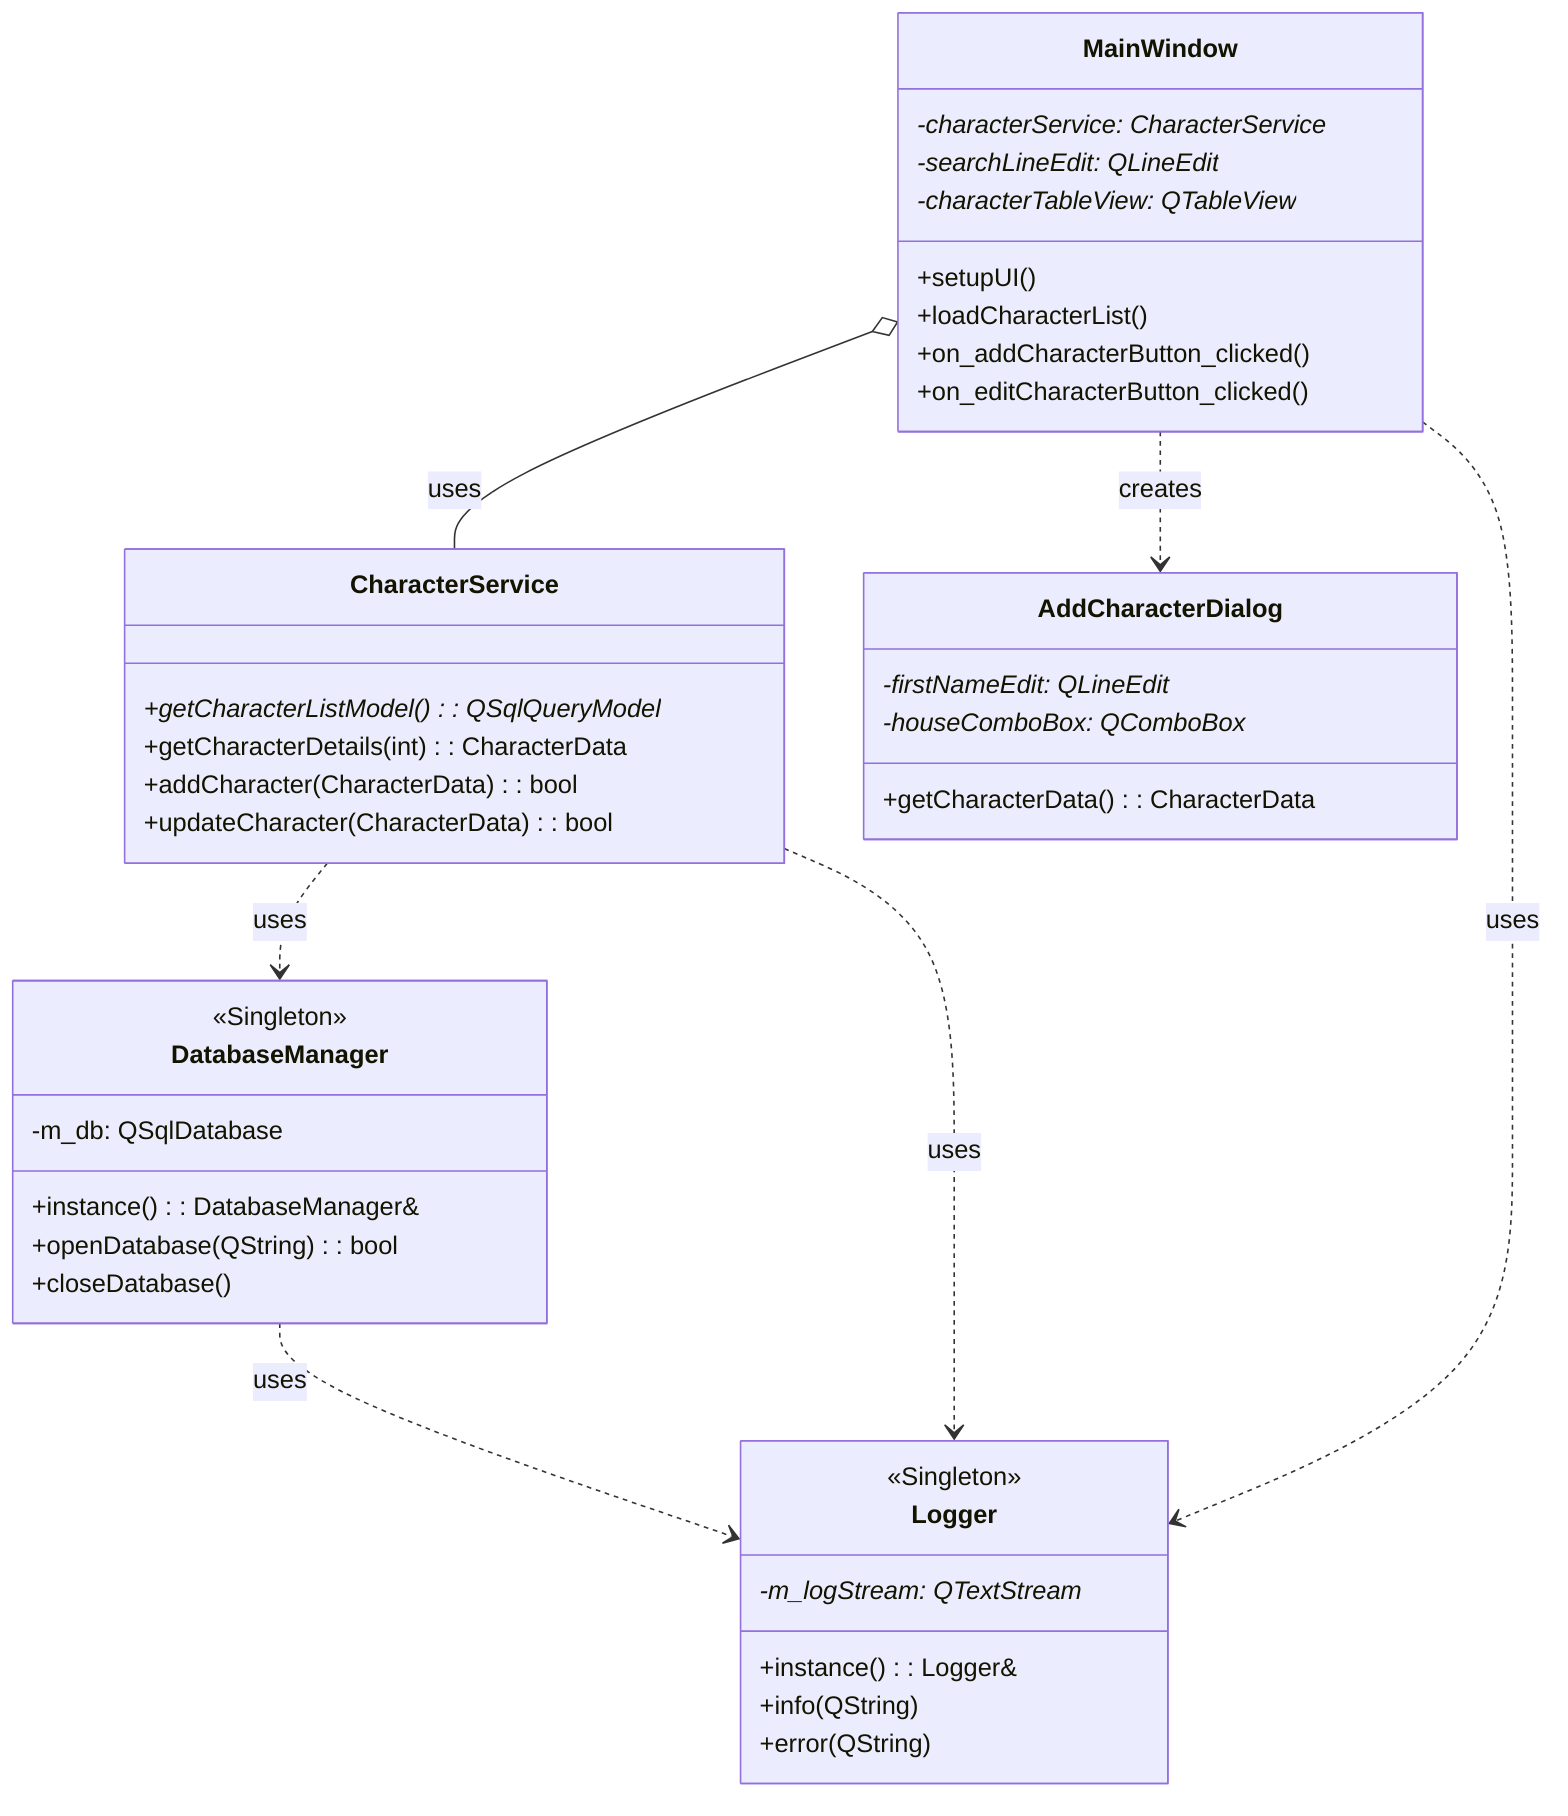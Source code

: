 classDiagram
    class MainWindow {
        -characterService: CharacterService*
        -searchLineEdit: QLineEdit*
        -characterTableView: QTableView*
        +setupUI()
        +loadCharacterList()
        +on_addCharacterButton_clicked()
        +on_editCharacterButton_clicked()
    }

    class AddCharacterDialog {
        -firstNameEdit: QLineEdit*
        -houseComboBox: QComboBox*
        +getCharacterData(): CharacterData
    }

    class CharacterService {
        +getCharacterListModel(): QSqlQueryModel*
        +getCharacterDetails(int): CharacterData
        +addCharacter(CharacterData): bool
        +updateCharacter(CharacterData): bool
    }

    class DatabaseManager {
        <<Singleton>>
        -m_db: QSqlDatabase
        +instance(): DatabaseManager&
        +openDatabase(QString): bool
        +closeDatabase()
    }

    class Logger {
        <<Singleton>>
        -m_logStream: QTextStream*
        +instance(): Logger&
        +info(QString)
        +error(QString)
    }

    MainWindow o-- CharacterService : uses
    MainWindow ..> AddCharacterDialog : creates
    CharacterService ..> DatabaseManager : uses
    CharacterService ..> Logger : uses
    MainWindow ..> Logger : uses
    DatabaseManager ..> Logger : uses